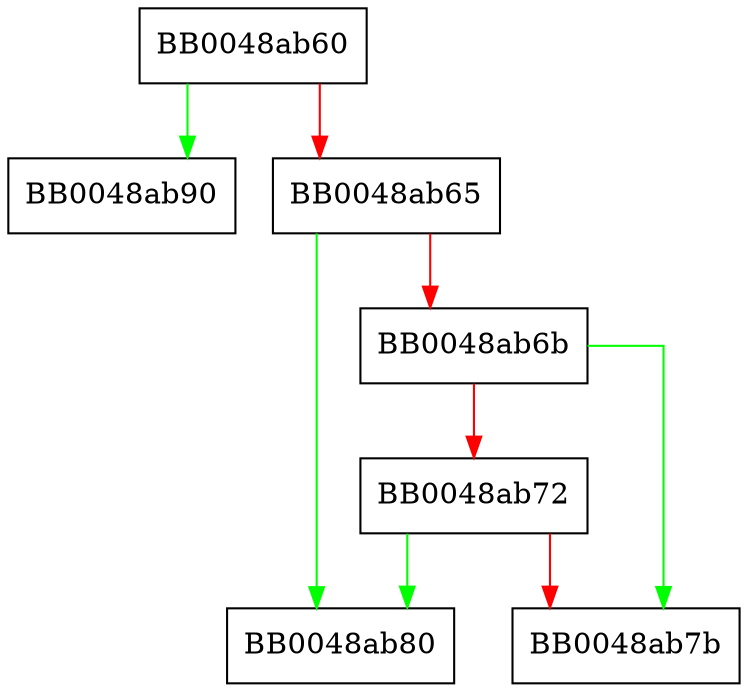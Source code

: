 digraph SSL_set_async_callback {
  node [shape="box"];
  graph [splines=ortho];
  BB0048ab60 -> BB0048ab90 [color="green"];
  BB0048ab60 -> BB0048ab65 [color="red"];
  BB0048ab65 -> BB0048ab80 [color="green"];
  BB0048ab65 -> BB0048ab6b [color="red"];
  BB0048ab6b -> BB0048ab7b [color="green"];
  BB0048ab6b -> BB0048ab72 [color="red"];
  BB0048ab72 -> BB0048ab80 [color="green"];
  BB0048ab72 -> BB0048ab7b [color="red"];
}